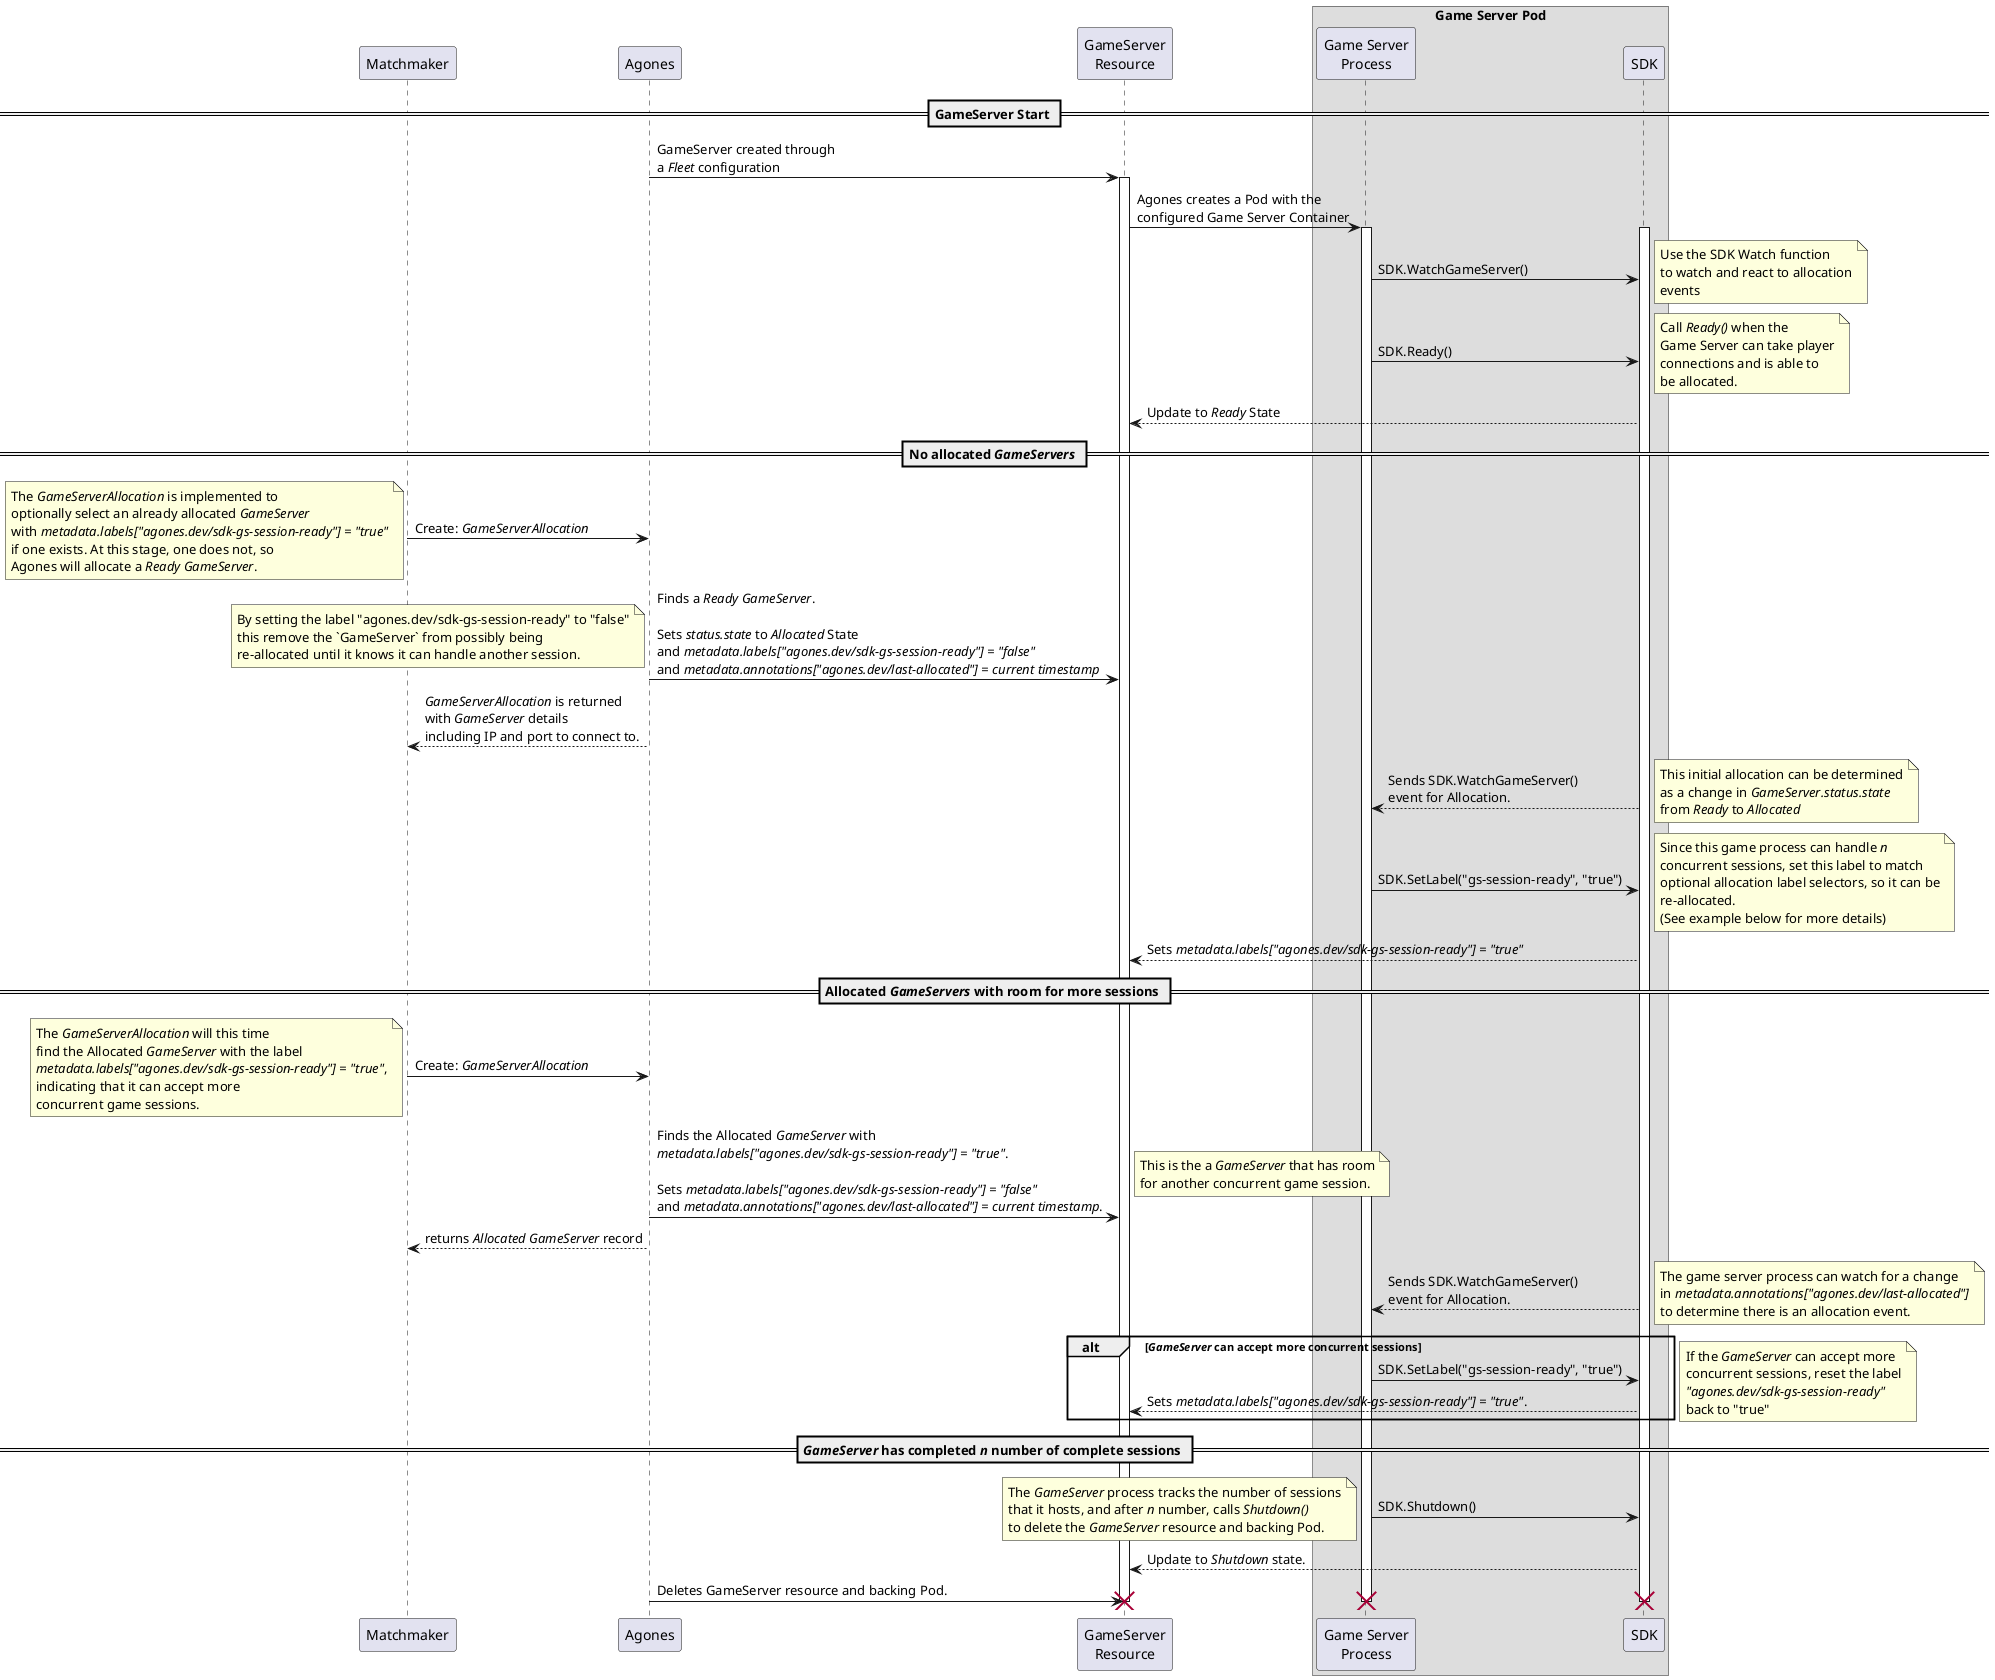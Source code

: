 @startuml
participant Matchmaker
participant Agones
participant "Game Server\nProcess" as Binary
participant SDK
participant "GameServer\nResource" as GameServer
box "Game Server Pod"
  participant Binary
  participant SDK
end box

== GameServer Start ==

Agones -> GameServer: GameServer created through\na <i>Fleet</i> configuration
activate GameServer
GameServer -> Binary: Agones creates a Pod with the\nconfigured Game Server Container
activate Binary
activate SDK
Binary -> SDK: SDK.WatchGameServer()
note right
Use the SDK Watch function
to watch and react to allocation
events
end note

Binary -> SDK: SDK.Ready()
note right
  Call <i>Ready()</i> when the
  Game Server can take player
  connections and is able to
  be allocated.
end note
GameServer <-- SDK: Update to <i>Ready</i> State

== No allocated <i>GameServers</i> ==

Matchmaker -> Agones: Create: <i>GameServerAllocation</i>
note left
  The <i>GameServerAllocation</i> is implemented to
  optionally select an already allocated <i>GameServer</i>
  with <i>metadata.labels["agones.dev/sdk-gs-session-ready"] = "true"</i>
  if one exists. At this stage, one does not, so
  Agones will allocate a <i>Ready</i> <i>GameServer</i>.
end note
Agones -> GameServer: Finds a <i>Ready</i> <i>GameServer</i>.\n\nSets <i>status.state</i> to <i>Allocated</i> State\nand <i>metadata.labels["agones.dev/sdk-gs-session-ready"] = "false"</i>\nand <i>metadata.annotations["agones.dev/last-allocated"] = current timestamp</i>
note left
By setting the label "agones.dev/sdk-gs-session-ready" to "false"
this remove the `GameServer` from possibly being
re-allocated until it knows it can handle another session.
end note
Matchmaker <-- Agones : <i>GameServerAllocation</i> is returned\nwith <i>GameServer</i> details\nincluding IP and port to connect to.

SDK --> Binary: Sends SDK.WatchGameServer()\nevent for Allocation.
note right
This initial allocation can be determined
as a change in <i>GameServer.status.state</i>
from <i>Ready</i> to <i>Allocated</i>
end note

Binary -> SDK: SDK.SetLabel("gs-session-ready", "true")
note right
Since this game process can handle <i>n</i>
concurrent sessions, set this label to match
optional allocation label selectors, so it can be
re-allocated.
(See example below for more details)
end note
SDK --> GameServer: Sets <i>metadata.labels["agones.dev/sdk-gs-session-ready"] = "true"</i>

== Allocated <i>GameServers</i> with room for more sessions ==

Matchmaker -> Agones: Create: <i>GameServerAllocation</i>
note left
  The <i>GameServerAllocation</i> will this time
  find the Allocated <i>GameServer</i> with the label
  <i>metadata.labels["agones.dev/sdk-gs-session-ready"] = "true"</i>,
  indicating that it can accept more
  concurrent game sessions.
end note
Agones -> GameServer: Finds the Allocated <i>GameServer</i> with\n<i>metadata.labels["agones.dev/sdk-gs-session-ready"] = "true"</i>.\n\nSets <i>metadata.labels["agones.dev/sdk-gs-session-ready"] = "false"</i>\nand <i>metadata.annotations["agones.dev/last-allocated"] = current timestamp</i>.
note right
  This is the a <i>GameServer</i> that has room
  for another concurrent game session.
end note
Matchmaker <-- Agones: returns <i>Allocated GameServer</i> record

SDK --> Binary: Sends SDK.WatchGameServer()\nevent for Allocation.
note right
The game server process can watch for a change
in <i>metadata.annotations["agones.dev/last-allocated"]</i>
to determine there is an allocation event.
end note

alt <i>GameServer</i> can accept more concurrent sessions
  Binary -> SDK: SDK.SetLabel("gs-session-ready", "true")
  SDK --> GameServer: Sets <i>metadata.labels["agones.dev/sdk-gs-session-ready"] = "true"</i>.
end alt
note right
  If the <i>GameServer</i> can accept more
  concurrent sessions, reset the label
  <i>"agones.dev/sdk-gs-session-ready"</i>
  back to "true"
end note

== <i>GameServer</i> has completed <i>n</i> number of complete sessions ==

Binary -> SDK: SDK.Shutdown()
note left
The <i>GameServer</i> process tracks the number of sessions
that it hosts, and after <i>n</i> number, calls <i>Shutdown()</i>
to delete the <i>GameServer</i> resource and backing Pod.
end note
SDK --> GameServer: Update to <i>Shutdown</i> state.
Agones -> GameServer: Deletes GameServer resource and backing Pod.
destroy Binary
destroy SDK
destroy GameServer
@enduml
